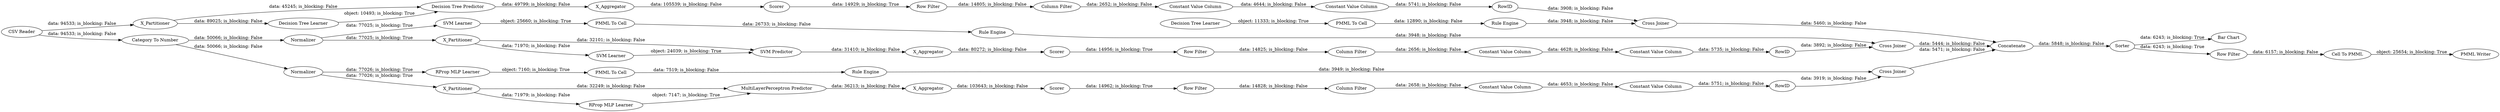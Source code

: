 digraph {
	"5436424544550280985_292" [label="Constant Value Column"]
	"-9120613251466328762_290" [label="Constant Value Column"]
	"1804611524929292387_28" [label="PMML To Cell"]
	"-2701529391886549664_32" [label="Decision Tree Predictor"]
	"-9120613251466328762_292" [label="Constant Value Column"]
	"-2378389347792187664_39" [label=Normalizer]
	"-6224675088040554899_35" [label="Rule Engine"]
	"-7061051727990887599_59" [label="Bar Chart"]
	"-7061051727990887599_53" [label="Row Filter"]
	"1289333119231997732_293" [label=RowID]
	"358722120760871074_32" [label="SVM Predictor"]
	"-6232511996777654365_22" [label="PMML To Cell"]
	"-6232511996777654365_34" [label="Rule Engine"]
	"-6224675088040554899_33" [label="SVM Learner"]
	"-7061051727990887599_52" [label=Sorter]
	"1289333119231997732_294" [label="Column Filter"]
	"-9120613251466328762_9" [label="Row Filter"]
	"-9120613251466328762_294" [label="Column Filter"]
	"1289333119231997732_9" [label="Row Filter"]
	"-2378389347792187664_7" [label=X_Aggregator]
	"5436424544550280985_293" [label=RowID]
	"358722120760871074_41" [label=Scorer]
	"1289333119231997732_290" [label="Constant Value Column"]
	"-6232511996777654365_35" [label="RProp MLP Learner"]
	"-2701529391886549664_38" [label="Cross Joiner"]
	"-7061051727990887599_61" [label="PMML Writer"]
	"358722120760871074_40" [label=Normalizer]
	"1289333119231997732_292" [label="Constant Value Column"]
	"-9120613251466328762_293" [label=RowID]
	"-2701529391886549664_7" [label=X_Aggregator]
	"-7061051727990887599_54" [label="Cell To PMML"]
	"-7061051727990887599_64" [label="CSV Reader"]
	"-2378389347792187664_2" [label=X_Partitioner]
	"-7061051727990887599_60" [label=Concatenate]
	"-6224675088040554899_34" [label="PMML To Cell"]
	"358722120760871074_39" [label="Cross Joiner"]
	"358722120760871074_2" [label=X_Partitioner]
	"5436424544550280985_294" [label="Column Filter"]
	"-2378389347792187664_32" [label="MultiLayerPerceptron Predictor"]
	"-2701529391886549664_2" [label=X_Partitioner]
	"1804611524929292387_33" [label="Decision Tree Learner"]
	"-2378389347792187664_38" [label="Cross Joiner"]
	"-7061051727990887599_58" [label="Category To Number"]
	"358722120760871074_31" [label="SVM Learner"]
	"-2701529391886549664_31" [label="Decision Tree Learner"]
	"-2378389347792187664_40" [label=Scorer]
	"1804611524929292387_34" [label="Rule Engine"]
	"358722120760871074_7" [label=X_Aggregator]
	"5436424544550280985_9" [label="Row Filter"]
	"-2701529391886549664_39" [label=Scorer]
	"5436424544550280985_290" [label="Constant Value Column"]
	"-2378389347792187664_31" [label="RProp MLP Learner"]
	"-7061051727990887599_58" -> "-2378389347792187664_39" [label="data: 50066; is_blocking: False"]
	"-2701529391886549664_2" -> "-2701529391886549664_31" [label="data: 89025; is_blocking: False"]
	"358722120760871074_40" -> "358722120760871074_2" [label="data: 77025; is_blocking: True"]
	"-9120613251466328762_9" -> "-9120613251466328762_294" [label="data: 14828; is_blocking: False"]
	"5436424544550280985_294" -> "5436424544550280985_290" [label="data: 2656; is_blocking: False"]
	"358722120760871074_41" -> "5436424544550280985_9" [label="data: 14956; is_blocking: True"]
	"1804611524929292387_28" -> "1804611524929292387_34" [label="data: 12890; is_blocking: False"]
	"-2378389347792187664_39" -> "-6232511996777654365_35" [label="data: 77026; is_blocking: True"]
	"-2701529391886549664_31" -> "-2701529391886549664_32" [label="object: 10493; is_blocking: True"]
	"-9120613251466328762_292" -> "-9120613251466328762_293" [label="data: 5751; is_blocking: False"]
	"-7061051727990887599_64" -> "-7061051727990887599_58" [label="data: 94533; is_blocking: False"]
	"358722120760871074_40" -> "-6224675088040554899_33" [label="data: 77025; is_blocking: True"]
	"1289333119231997732_9" -> "1289333119231997732_294" [label="data: 14805; is_blocking: False"]
	"-2701529391886549664_32" -> "-2701529391886549664_7" [label="data: 49799; is_blocking: False"]
	"358722120760871074_2" -> "358722120760871074_32" [label="data: 32101; is_blocking: False"]
	"1289333119231997732_294" -> "1289333119231997732_290" [label="data: 2652; is_blocking: False"]
	"-2378389347792187664_38" -> "-7061051727990887599_60" [label="data: 5471; is_blocking: False"]
	"-6224675088040554899_34" -> "-6224675088040554899_35" [label="data: 26733; is_blocking: False"]
	"-7061051727990887599_60" -> "-7061051727990887599_52" [label="data: 5848; is_blocking: False"]
	"-2378389347792187664_39" -> "-2378389347792187664_2" [label="data: 77026; is_blocking: True"]
	"-2701529391886549664_38" -> "-7061051727990887599_60" [label="data: 5460; is_blocking: False"]
	"-2378389347792187664_7" -> "-2378389347792187664_40" [label="data: 103643; is_blocking: False"]
	"-7061051727990887599_52" -> "-7061051727990887599_53" [label="data: 6243; is_blocking: True"]
	"1804611524929292387_34" -> "-2701529391886549664_38" [label="data: 3948; is_blocking: False"]
	"-2378389347792187664_31" -> "-2378389347792187664_32" [label="object: 7147; is_blocking: True"]
	"1804611524929292387_33" -> "1804611524929292387_28" [label="object: 11333; is_blocking: True"]
	"-2378389347792187664_2" -> "-2378389347792187664_32" [label="data: 32249; is_blocking: False"]
	"358722120760871074_7" -> "358722120760871074_41" [label="data: 80272; is_blocking: False"]
	"-2378389347792187664_40" -> "-9120613251466328762_9" [label="data: 14962; is_blocking: True"]
	"358722120760871074_31" -> "358722120760871074_32" [label="object: 24039; is_blocking: True"]
	"5436424544550280985_293" -> "358722120760871074_39" [label="data: 3892; is_blocking: False"]
	"358722120760871074_39" -> "-7061051727990887599_60" [label="data: 5444; is_blocking: False"]
	"-7061051727990887599_53" -> "-7061051727990887599_54" [label="data: 6157; is_blocking: False"]
	"-2701529391886549664_39" -> "1289333119231997732_9" [label="data: 14929; is_blocking: True"]
	"-9120613251466328762_290" -> "-9120613251466328762_292" [label="data: 4653; is_blocking: False"]
	"5436424544550280985_292" -> "5436424544550280985_293" [label="data: 5735; is_blocking: False"]
	"-2378389347792187664_2" -> "-2378389347792187664_31" [label="data: 71979; is_blocking: False"]
	"-2701529391886549664_2" -> "-2701529391886549664_32" [label="data: 45245; is_blocking: False"]
	"-6232511996777654365_22" -> "-6232511996777654365_34" [label="data: 7519; is_blocking: False"]
	"-6232511996777654365_34" -> "-2378389347792187664_38" [label="data: 3949; is_blocking: False"]
	"1289333119231997732_292" -> "1289333119231997732_293" [label="data: 5741; is_blocking: False"]
	"-2378389347792187664_32" -> "-2378389347792187664_7" [label="data: 36213; is_blocking: False"]
	"358722120760871074_2" -> "358722120760871074_31" [label="data: 71970; is_blocking: False"]
	"358722120760871074_32" -> "358722120760871074_7" [label="data: 31410; is_blocking: False"]
	"5436424544550280985_9" -> "5436424544550280985_294" [label="data: 14825; is_blocking: False"]
	"1289333119231997732_293" -> "-2701529391886549664_38" [label="data: 3908; is_blocking: False"]
	"-7061051727990887599_64" -> "-2701529391886549664_2" [label="data: 94533; is_blocking: False"]
	"-2701529391886549664_7" -> "-2701529391886549664_39" [label="data: 105539; is_blocking: False"]
	"-9120613251466328762_294" -> "-9120613251466328762_290" [label="data: 2658; is_blocking: False"]
	"-7061051727990887599_54" -> "-7061051727990887599_61" [label="object: 25654; is_blocking: True"]
	"1289333119231997732_290" -> "1289333119231997732_292" [label="data: 4644; is_blocking: False"]
	"-6232511996777654365_35" -> "-6232511996777654365_22" [label="object: 7160; is_blocking: True"]
	"-6224675088040554899_33" -> "-6224675088040554899_34" [label="object: 25660; is_blocking: True"]
	"-7061051727990887599_58" -> "358722120760871074_40" [label="data: 50066; is_blocking: False"]
	"5436424544550280985_290" -> "5436424544550280985_292" [label="data: 4628; is_blocking: False"]
	"-9120613251466328762_293" -> "-2378389347792187664_38" [label="data: 3919; is_blocking: False"]
	"-6224675088040554899_35" -> "358722120760871074_39" [label="data: 3948; is_blocking: False"]
	"-7061051727990887599_52" -> "-7061051727990887599_59" [label="data: 6243; is_blocking: True"]
	rankdir=LR
}
